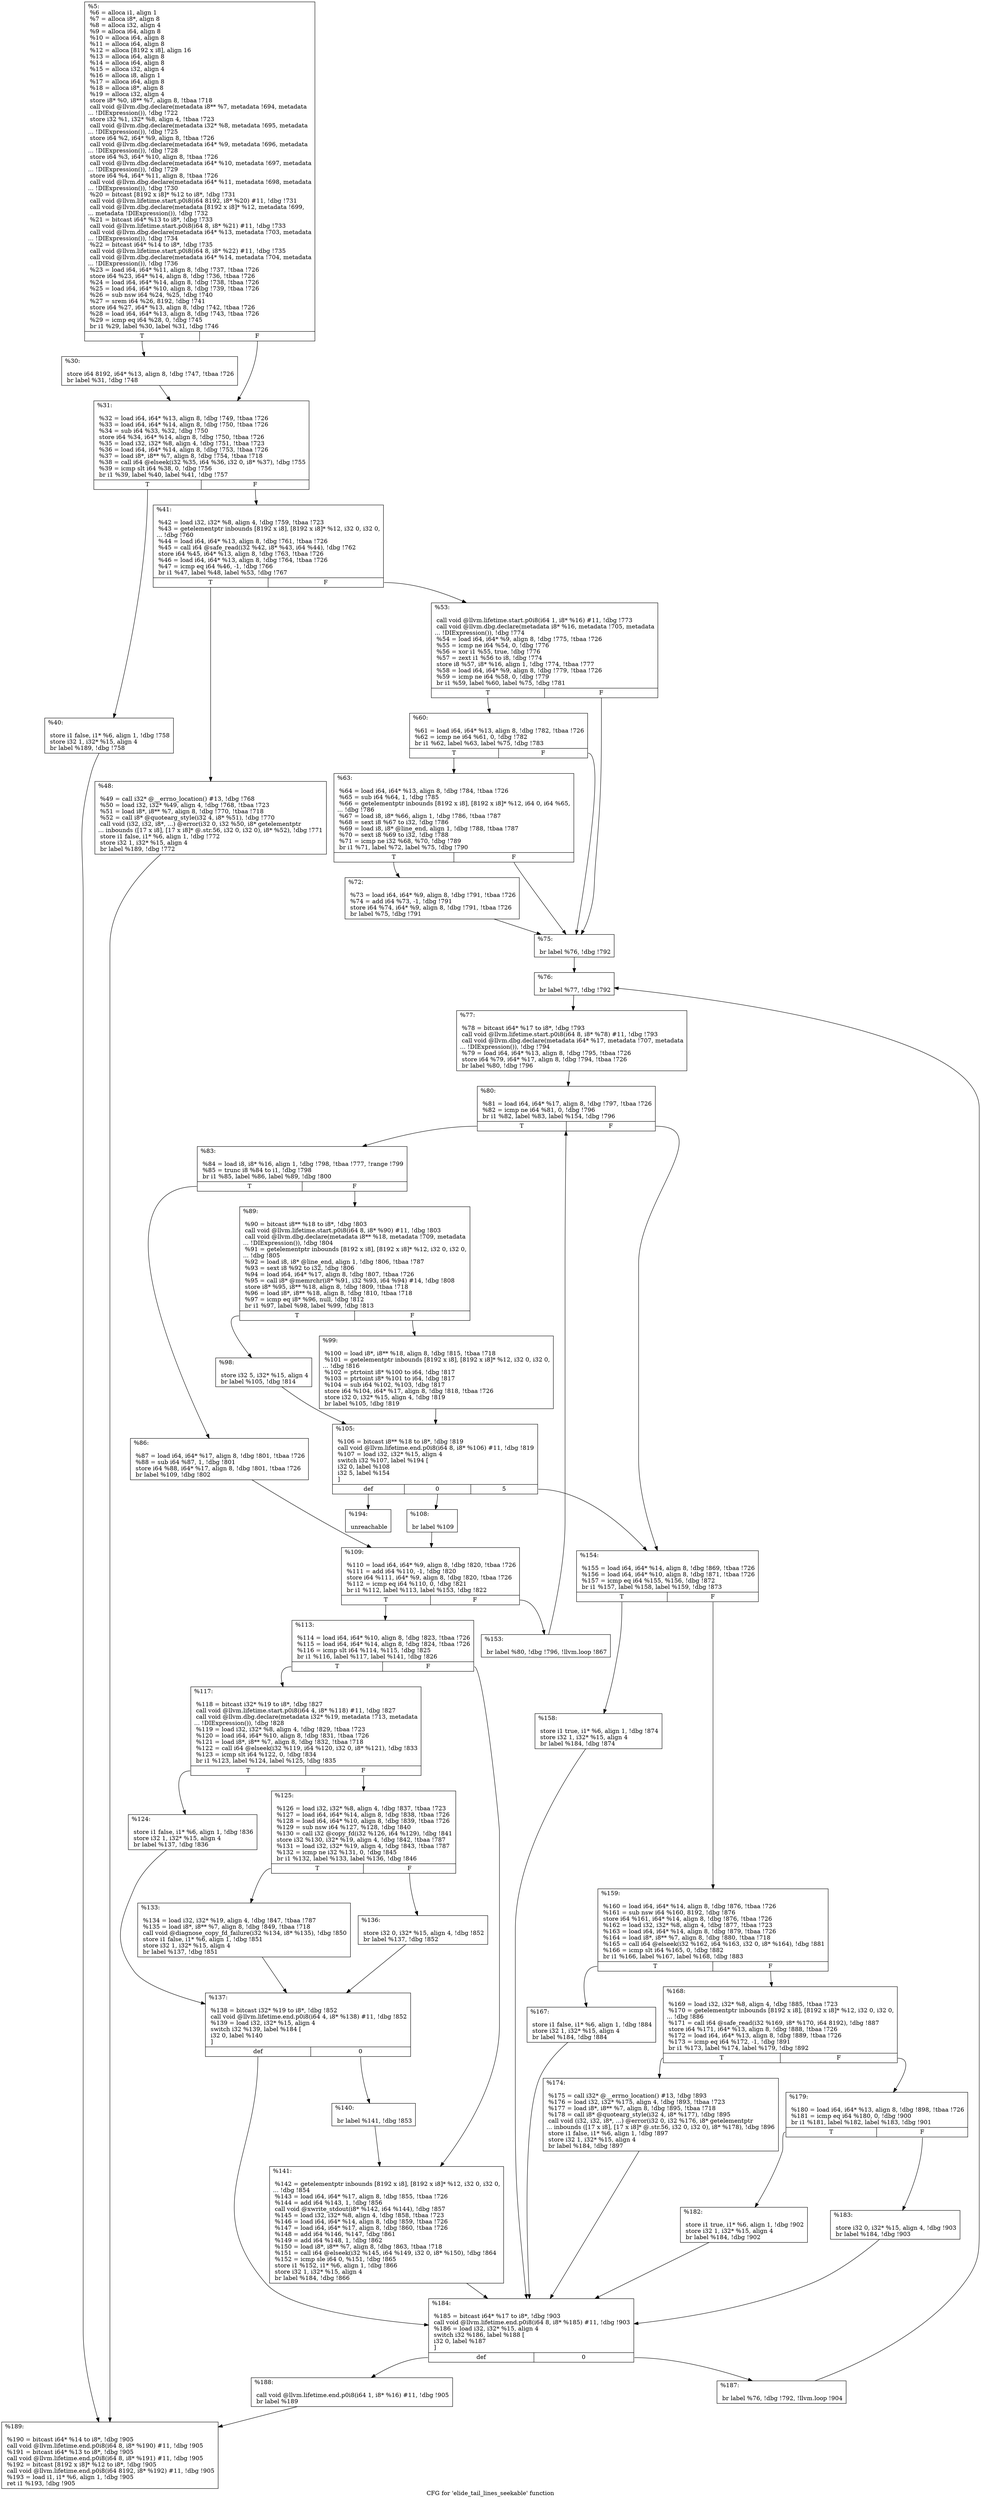 digraph "CFG for 'elide_tail_lines_seekable' function" {
	label="CFG for 'elide_tail_lines_seekable' function";

	Node0x21a41d0 [shape=record,label="{%5:\l  %6 = alloca i1, align 1\l  %7 = alloca i8*, align 8\l  %8 = alloca i32, align 4\l  %9 = alloca i64, align 8\l  %10 = alloca i64, align 8\l  %11 = alloca i64, align 8\l  %12 = alloca [8192 x i8], align 16\l  %13 = alloca i64, align 8\l  %14 = alloca i64, align 8\l  %15 = alloca i32, align 4\l  %16 = alloca i8, align 1\l  %17 = alloca i64, align 8\l  %18 = alloca i8*, align 8\l  %19 = alloca i32, align 4\l  store i8* %0, i8** %7, align 8, !tbaa !718\l  call void @llvm.dbg.declare(metadata i8** %7, metadata !694, metadata\l... !DIExpression()), !dbg !722\l  store i32 %1, i32* %8, align 4, !tbaa !723\l  call void @llvm.dbg.declare(metadata i32* %8, metadata !695, metadata\l... !DIExpression()), !dbg !725\l  store i64 %2, i64* %9, align 8, !tbaa !726\l  call void @llvm.dbg.declare(metadata i64* %9, metadata !696, metadata\l... !DIExpression()), !dbg !728\l  store i64 %3, i64* %10, align 8, !tbaa !726\l  call void @llvm.dbg.declare(metadata i64* %10, metadata !697, metadata\l... !DIExpression()), !dbg !729\l  store i64 %4, i64* %11, align 8, !tbaa !726\l  call void @llvm.dbg.declare(metadata i64* %11, metadata !698, metadata\l... !DIExpression()), !dbg !730\l  %20 = bitcast [8192 x i8]* %12 to i8*, !dbg !731\l  call void @llvm.lifetime.start.p0i8(i64 8192, i8* %20) #11, !dbg !731\l  call void @llvm.dbg.declare(metadata [8192 x i8]* %12, metadata !699,\l... metadata !DIExpression()), !dbg !732\l  %21 = bitcast i64* %13 to i8*, !dbg !733\l  call void @llvm.lifetime.start.p0i8(i64 8, i8* %21) #11, !dbg !733\l  call void @llvm.dbg.declare(metadata i64* %13, metadata !703, metadata\l... !DIExpression()), !dbg !734\l  %22 = bitcast i64* %14 to i8*, !dbg !735\l  call void @llvm.lifetime.start.p0i8(i64 8, i8* %22) #11, !dbg !735\l  call void @llvm.dbg.declare(metadata i64* %14, metadata !704, metadata\l... !DIExpression()), !dbg !736\l  %23 = load i64, i64* %11, align 8, !dbg !737, !tbaa !726\l  store i64 %23, i64* %14, align 8, !dbg !736, !tbaa !726\l  %24 = load i64, i64* %14, align 8, !dbg !738, !tbaa !726\l  %25 = load i64, i64* %10, align 8, !dbg !739, !tbaa !726\l  %26 = sub nsw i64 %24, %25, !dbg !740\l  %27 = srem i64 %26, 8192, !dbg !741\l  store i64 %27, i64* %13, align 8, !dbg !742, !tbaa !726\l  %28 = load i64, i64* %13, align 8, !dbg !743, !tbaa !726\l  %29 = icmp eq i64 %28, 0, !dbg !745\l  br i1 %29, label %30, label %31, !dbg !746\l|{<s0>T|<s1>F}}"];
	Node0x21a41d0:s0 -> Node0x2168a80;
	Node0x21a41d0:s1 -> Node0x2168ad0;
	Node0x2168a80 [shape=record,label="{%30:\l\l  store i64 8192, i64* %13, align 8, !dbg !747, !tbaa !726\l  br label %31, !dbg !748\l}"];
	Node0x2168a80 -> Node0x2168ad0;
	Node0x2168ad0 [shape=record,label="{%31:\l\l  %32 = load i64, i64* %13, align 8, !dbg !749, !tbaa !726\l  %33 = load i64, i64* %14, align 8, !dbg !750, !tbaa !726\l  %34 = sub i64 %33, %32, !dbg !750\l  store i64 %34, i64* %14, align 8, !dbg !750, !tbaa !726\l  %35 = load i32, i32* %8, align 4, !dbg !751, !tbaa !723\l  %36 = load i64, i64* %14, align 8, !dbg !753, !tbaa !726\l  %37 = load i8*, i8** %7, align 8, !dbg !754, !tbaa !718\l  %38 = call i64 @elseek(i32 %35, i64 %36, i32 0, i8* %37), !dbg !755\l  %39 = icmp slt i64 %38, 0, !dbg !756\l  br i1 %39, label %40, label %41, !dbg !757\l|{<s0>T|<s1>F}}"];
	Node0x2168ad0:s0 -> Node0x2168b20;
	Node0x2168ad0:s1 -> Node0x2168b70;
	Node0x2168b20 [shape=record,label="{%40:\l\l  store i1 false, i1* %6, align 1, !dbg !758\l  store i32 1, i32* %15, align 4\l  br label %189, !dbg !758\l}"];
	Node0x2168b20 -> Node0x21697f0;
	Node0x2168b70 [shape=record,label="{%41:\l\l  %42 = load i32, i32* %8, align 4, !dbg !759, !tbaa !723\l  %43 = getelementptr inbounds [8192 x i8], [8192 x i8]* %12, i32 0, i32 0,\l... !dbg !760\l  %44 = load i64, i64* %13, align 8, !dbg !761, !tbaa !726\l  %45 = call i64 @safe_read(i32 %42, i8* %43, i64 %44), !dbg !762\l  store i64 %45, i64* %13, align 8, !dbg !763, !tbaa !726\l  %46 = load i64, i64* %13, align 8, !dbg !764, !tbaa !726\l  %47 = icmp eq i64 %46, -1, !dbg !766\l  br i1 %47, label %48, label %53, !dbg !767\l|{<s0>T|<s1>F}}"];
	Node0x2168b70:s0 -> Node0x2168bc0;
	Node0x2168b70:s1 -> Node0x2168c10;
	Node0x2168bc0 [shape=record,label="{%48:\l\l  %49 = call i32* @__errno_location() #13, !dbg !768\l  %50 = load i32, i32* %49, align 4, !dbg !768, !tbaa !723\l  %51 = load i8*, i8** %7, align 8, !dbg !770, !tbaa !718\l  %52 = call i8* @quotearg_style(i32 4, i8* %51), !dbg !770\l  call void (i32, i32, i8*, ...) @error(i32 0, i32 %50, i8* getelementptr\l... inbounds ([17 x i8], [17 x i8]* @.str.56, i32 0, i32 0), i8* %52), !dbg !771\l  store i1 false, i1* %6, align 1, !dbg !772\l  store i32 1, i32* %15, align 4\l  br label %189, !dbg !772\l}"];
	Node0x2168bc0 -> Node0x21697f0;
	Node0x2168c10 [shape=record,label="{%53:\l\l  call void @llvm.lifetime.start.p0i8(i64 1, i8* %16) #11, !dbg !773\l  call void @llvm.dbg.declare(metadata i8* %16, metadata !705, metadata\l... !DIExpression()), !dbg !774\l  %54 = load i64, i64* %9, align 8, !dbg !775, !tbaa !726\l  %55 = icmp ne i64 %54, 0, !dbg !776\l  %56 = xor i1 %55, true, !dbg !776\l  %57 = zext i1 %56 to i8, !dbg !774\l  store i8 %57, i8* %16, align 1, !dbg !774, !tbaa !777\l  %58 = load i64, i64* %9, align 8, !dbg !779, !tbaa !726\l  %59 = icmp ne i64 %58, 0, !dbg !779\l  br i1 %59, label %60, label %75, !dbg !781\l|{<s0>T|<s1>F}}"];
	Node0x2168c10:s0 -> Node0x2168c60;
	Node0x2168c10:s1 -> Node0x2168d50;
	Node0x2168c60 [shape=record,label="{%60:\l\l  %61 = load i64, i64* %13, align 8, !dbg !782, !tbaa !726\l  %62 = icmp ne i64 %61, 0, !dbg !782\l  br i1 %62, label %63, label %75, !dbg !783\l|{<s0>T|<s1>F}}"];
	Node0x2168c60:s0 -> Node0x2168cb0;
	Node0x2168c60:s1 -> Node0x2168d50;
	Node0x2168cb0 [shape=record,label="{%63:\l\l  %64 = load i64, i64* %13, align 8, !dbg !784, !tbaa !726\l  %65 = sub i64 %64, 1, !dbg !785\l  %66 = getelementptr inbounds [8192 x i8], [8192 x i8]* %12, i64 0, i64 %65,\l... !dbg !786\l  %67 = load i8, i8* %66, align 1, !dbg !786, !tbaa !787\l  %68 = sext i8 %67 to i32, !dbg !786\l  %69 = load i8, i8* @line_end, align 1, !dbg !788, !tbaa !787\l  %70 = sext i8 %69 to i32, !dbg !788\l  %71 = icmp ne i32 %68, %70, !dbg !789\l  br i1 %71, label %72, label %75, !dbg !790\l|{<s0>T|<s1>F}}"];
	Node0x2168cb0:s0 -> Node0x2168d00;
	Node0x2168cb0:s1 -> Node0x2168d50;
	Node0x2168d00 [shape=record,label="{%72:\l\l  %73 = load i64, i64* %9, align 8, !dbg !791, !tbaa !726\l  %74 = add i64 %73, -1, !dbg !791\l  store i64 %74, i64* %9, align 8, !dbg !791, !tbaa !726\l  br label %75, !dbg !791\l}"];
	Node0x2168d00 -> Node0x2168d50;
	Node0x2168d50 [shape=record,label="{%75:\l\l  br label %76, !dbg !792\l}"];
	Node0x2168d50 -> Node0x2168da0;
	Node0x2168da0 [shape=record,label="{%76:\l\l  br label %77, !dbg !792\l}"];
	Node0x2168da0 -> Node0x2168df0;
	Node0x2168df0 [shape=record,label="{%77:\l\l  %78 = bitcast i64* %17 to i8*, !dbg !793\l  call void @llvm.lifetime.start.p0i8(i64 8, i8* %78) #11, !dbg !793\l  call void @llvm.dbg.declare(metadata i64* %17, metadata !707, metadata\l... !DIExpression()), !dbg !794\l  %79 = load i64, i64* %13, align 8, !dbg !795, !tbaa !726\l  store i64 %79, i64* %17, align 8, !dbg !794, !tbaa !726\l  br label %80, !dbg !796\l}"];
	Node0x2168df0 -> Node0x2168e40;
	Node0x2168e40 [shape=record,label="{%80:\l\l  %81 = load i64, i64* %17, align 8, !dbg !797, !tbaa !726\l  %82 = icmp ne i64 %81, 0, !dbg !796\l  br i1 %82, label %83, label %154, !dbg !796\l|{<s0>T|<s1>F}}"];
	Node0x2168e40:s0 -> Node0x2168e90;
	Node0x2168e40:s1 -> Node0x2169430;
	Node0x2168e90 [shape=record,label="{%83:\l\l  %84 = load i8, i8* %16, align 1, !dbg !798, !tbaa !777, !range !799\l  %85 = trunc i8 %84 to i1, !dbg !798\l  br i1 %85, label %86, label %89, !dbg !800\l|{<s0>T|<s1>F}}"];
	Node0x2168e90:s0 -> Node0x2168ee0;
	Node0x2168e90:s1 -> Node0x2168f30;
	Node0x2168ee0 [shape=record,label="{%86:\l\l  %87 = load i64, i64* %17, align 8, !dbg !801, !tbaa !726\l  %88 = sub i64 %87, 1, !dbg !801\l  store i64 %88, i64* %17, align 8, !dbg !801, !tbaa !726\l  br label %109, !dbg !802\l}"];
	Node0x2168ee0 -> Node0x21690c0;
	Node0x2168f30 [shape=record,label="{%89:\l\l  %90 = bitcast i8** %18 to i8*, !dbg !803\l  call void @llvm.lifetime.start.p0i8(i64 8, i8* %90) #11, !dbg !803\l  call void @llvm.dbg.declare(metadata i8** %18, metadata !709, metadata\l... !DIExpression()), !dbg !804\l  %91 = getelementptr inbounds [8192 x i8], [8192 x i8]* %12, i32 0, i32 0,\l... !dbg !805\l  %92 = load i8, i8* @line_end, align 1, !dbg !806, !tbaa !787\l  %93 = sext i8 %92 to i32, !dbg !806\l  %94 = load i64, i64* %17, align 8, !dbg !807, !tbaa !726\l  %95 = call i8* @memrchr(i8* %91, i32 %93, i64 %94) #14, !dbg !808\l  store i8* %95, i8** %18, align 8, !dbg !809, !tbaa !718\l  %96 = load i8*, i8** %18, align 8, !dbg !810, !tbaa !718\l  %97 = icmp eq i8* %96, null, !dbg !812\l  br i1 %97, label %98, label %99, !dbg !813\l|{<s0>T|<s1>F}}"];
	Node0x2168f30:s0 -> Node0x2168f80;
	Node0x2168f30:s1 -> Node0x2168fd0;
	Node0x2168f80 [shape=record,label="{%98:\l\l  store i32 5, i32* %15, align 4\l  br label %105, !dbg !814\l}"];
	Node0x2168f80 -> Node0x2169020;
	Node0x2168fd0 [shape=record,label="{%99:\l\l  %100 = load i8*, i8** %18, align 8, !dbg !815, !tbaa !718\l  %101 = getelementptr inbounds [8192 x i8], [8192 x i8]* %12, i32 0, i32 0,\l... !dbg !816\l  %102 = ptrtoint i8* %100 to i64, !dbg !817\l  %103 = ptrtoint i8* %101 to i64, !dbg !817\l  %104 = sub i64 %102, %103, !dbg !817\l  store i64 %104, i64* %17, align 8, !dbg !818, !tbaa !726\l  store i32 0, i32* %15, align 4, !dbg !819\l  br label %105, !dbg !819\l}"];
	Node0x2168fd0 -> Node0x2169020;
	Node0x2169020 [shape=record,label="{%105:\l\l  %106 = bitcast i8** %18 to i8*, !dbg !819\l  call void @llvm.lifetime.end.p0i8(i64 8, i8* %106) #11, !dbg !819\l  %107 = load i32, i32* %15, align 4\l  switch i32 %107, label %194 [\l    i32 0, label %108\l    i32 5, label %154\l  ]\l|{<s0>def|<s1>0|<s2>5}}"];
	Node0x2169020:s0 -> Node0x2169840;
	Node0x2169020:s1 -> Node0x2169070;
	Node0x2169020:s2 -> Node0x2169430;
	Node0x2169070 [shape=record,label="{%108:\l\l  br label %109\l}"];
	Node0x2169070 -> Node0x21690c0;
	Node0x21690c0 [shape=record,label="{%109:\l\l  %110 = load i64, i64* %9, align 8, !dbg !820, !tbaa !726\l  %111 = add i64 %110, -1, !dbg !820\l  store i64 %111, i64* %9, align 8, !dbg !820, !tbaa !726\l  %112 = icmp eq i64 %110, 0, !dbg !821\l  br i1 %112, label %113, label %153, !dbg !822\l|{<s0>T|<s1>F}}"];
	Node0x21690c0:s0 -> Node0x2169110;
	Node0x21690c0:s1 -> Node0x21693e0;
	Node0x2169110 [shape=record,label="{%113:\l\l  %114 = load i64, i64* %10, align 8, !dbg !823, !tbaa !726\l  %115 = load i64, i64* %14, align 8, !dbg !824, !tbaa !726\l  %116 = icmp slt i64 %114, %115, !dbg !825\l  br i1 %116, label %117, label %141, !dbg !826\l|{<s0>T|<s1>F}}"];
	Node0x2169110:s0 -> Node0x2169160;
	Node0x2169110:s1 -> Node0x2169390;
	Node0x2169160 [shape=record,label="{%117:\l\l  %118 = bitcast i32* %19 to i8*, !dbg !827\l  call void @llvm.lifetime.start.p0i8(i64 4, i8* %118) #11, !dbg !827\l  call void @llvm.dbg.declare(metadata i32* %19, metadata !713, metadata\l... !DIExpression()), !dbg !828\l  %119 = load i32, i32* %8, align 4, !dbg !829, !tbaa !723\l  %120 = load i64, i64* %10, align 8, !dbg !831, !tbaa !726\l  %121 = load i8*, i8** %7, align 8, !dbg !832, !tbaa !718\l  %122 = call i64 @elseek(i32 %119, i64 %120, i32 0, i8* %121), !dbg !833\l  %123 = icmp slt i64 %122, 0, !dbg !834\l  br i1 %123, label %124, label %125, !dbg !835\l|{<s0>T|<s1>F}}"];
	Node0x2169160:s0 -> Node0x21691b0;
	Node0x2169160:s1 -> Node0x2169200;
	Node0x21691b0 [shape=record,label="{%124:\l\l  store i1 false, i1* %6, align 1, !dbg !836\l  store i32 1, i32* %15, align 4\l  br label %137, !dbg !836\l}"];
	Node0x21691b0 -> Node0x21692f0;
	Node0x2169200 [shape=record,label="{%125:\l\l  %126 = load i32, i32* %8, align 4, !dbg !837, !tbaa !723\l  %127 = load i64, i64* %14, align 8, !dbg !838, !tbaa !726\l  %128 = load i64, i64* %10, align 8, !dbg !839, !tbaa !726\l  %129 = sub nsw i64 %127, %128, !dbg !840\l  %130 = call i32 @copy_fd(i32 %126, i64 %129), !dbg !841\l  store i32 %130, i32* %19, align 4, !dbg !842, !tbaa !787\l  %131 = load i32, i32* %19, align 4, !dbg !843, !tbaa !787\l  %132 = icmp ne i32 %131, 0, !dbg !845\l  br i1 %132, label %133, label %136, !dbg !846\l|{<s0>T|<s1>F}}"];
	Node0x2169200:s0 -> Node0x2169250;
	Node0x2169200:s1 -> Node0x21692a0;
	Node0x2169250 [shape=record,label="{%133:\l\l  %134 = load i32, i32* %19, align 4, !dbg !847, !tbaa !787\l  %135 = load i8*, i8** %7, align 8, !dbg !849, !tbaa !718\l  call void @diagnose_copy_fd_failure(i32 %134, i8* %135), !dbg !850\l  store i1 false, i1* %6, align 1, !dbg !851\l  store i32 1, i32* %15, align 4\l  br label %137, !dbg !851\l}"];
	Node0x2169250 -> Node0x21692f0;
	Node0x21692a0 [shape=record,label="{%136:\l\l  store i32 0, i32* %15, align 4, !dbg !852\l  br label %137, !dbg !852\l}"];
	Node0x21692a0 -> Node0x21692f0;
	Node0x21692f0 [shape=record,label="{%137:\l\l  %138 = bitcast i32* %19 to i8*, !dbg !852\l  call void @llvm.lifetime.end.p0i8(i64 4, i8* %138) #11, !dbg !852\l  %139 = load i32, i32* %15, align 4\l  switch i32 %139, label %184 [\l    i32 0, label %140\l  ]\l|{<s0>def|<s1>0}}"];
	Node0x21692f0:s0 -> Node0x2169700;
	Node0x21692f0:s1 -> Node0x2169340;
	Node0x2169340 [shape=record,label="{%140:\l\l  br label %141, !dbg !853\l}"];
	Node0x2169340 -> Node0x2169390;
	Node0x2169390 [shape=record,label="{%141:\l\l  %142 = getelementptr inbounds [8192 x i8], [8192 x i8]* %12, i32 0, i32 0,\l... !dbg !854\l  %143 = load i64, i64* %17, align 8, !dbg !855, !tbaa !726\l  %144 = add i64 %143, 1, !dbg !856\l  call void @xwrite_stdout(i8* %142, i64 %144), !dbg !857\l  %145 = load i32, i32* %8, align 4, !dbg !858, !tbaa !723\l  %146 = load i64, i64* %14, align 8, !dbg !859, !tbaa !726\l  %147 = load i64, i64* %17, align 8, !dbg !860, !tbaa !726\l  %148 = add i64 %146, %147, !dbg !861\l  %149 = add i64 %148, 1, !dbg !862\l  %150 = load i8*, i8** %7, align 8, !dbg !863, !tbaa !718\l  %151 = call i64 @elseek(i32 %145, i64 %149, i32 0, i8* %150), !dbg !864\l  %152 = icmp sle i64 0, %151, !dbg !865\l  store i1 %152, i1* %6, align 1, !dbg !866\l  store i32 1, i32* %15, align 4\l  br label %184, !dbg !866\l}"];
	Node0x2169390 -> Node0x2169700;
	Node0x21693e0 [shape=record,label="{%153:\l\l  br label %80, !dbg !796, !llvm.loop !867\l}"];
	Node0x21693e0 -> Node0x2168e40;
	Node0x2169430 [shape=record,label="{%154:\l\l  %155 = load i64, i64* %14, align 8, !dbg !869, !tbaa !726\l  %156 = load i64, i64* %10, align 8, !dbg !871, !tbaa !726\l  %157 = icmp eq i64 %155, %156, !dbg !872\l  br i1 %157, label %158, label %159, !dbg !873\l|{<s0>T|<s1>F}}"];
	Node0x2169430:s0 -> Node0x2169480;
	Node0x2169430:s1 -> Node0x21694d0;
	Node0x2169480 [shape=record,label="{%158:\l\l  store i1 true, i1* %6, align 1, !dbg !874\l  store i32 1, i32* %15, align 4\l  br label %184, !dbg !874\l}"];
	Node0x2169480 -> Node0x2169700;
	Node0x21694d0 [shape=record,label="{%159:\l\l  %160 = load i64, i64* %14, align 8, !dbg !876, !tbaa !726\l  %161 = sub nsw i64 %160, 8192, !dbg !876\l  store i64 %161, i64* %14, align 8, !dbg !876, !tbaa !726\l  %162 = load i32, i32* %8, align 4, !dbg !877, !tbaa !723\l  %163 = load i64, i64* %14, align 8, !dbg !879, !tbaa !726\l  %164 = load i8*, i8** %7, align 8, !dbg !880, !tbaa !718\l  %165 = call i64 @elseek(i32 %162, i64 %163, i32 0, i8* %164), !dbg !881\l  %166 = icmp slt i64 %165, 0, !dbg !882\l  br i1 %166, label %167, label %168, !dbg !883\l|{<s0>T|<s1>F}}"];
	Node0x21694d0:s0 -> Node0x2169520;
	Node0x21694d0:s1 -> Node0x2169570;
	Node0x2169520 [shape=record,label="{%167:\l\l  store i1 false, i1* %6, align 1, !dbg !884\l  store i32 1, i32* %15, align 4\l  br label %184, !dbg !884\l}"];
	Node0x2169520 -> Node0x2169700;
	Node0x2169570 [shape=record,label="{%168:\l\l  %169 = load i32, i32* %8, align 4, !dbg !885, !tbaa !723\l  %170 = getelementptr inbounds [8192 x i8], [8192 x i8]* %12, i32 0, i32 0,\l... !dbg !886\l  %171 = call i64 @safe_read(i32 %169, i8* %170, i64 8192), !dbg !887\l  store i64 %171, i64* %13, align 8, !dbg !888, !tbaa !726\l  %172 = load i64, i64* %13, align 8, !dbg !889, !tbaa !726\l  %173 = icmp eq i64 %172, -1, !dbg !891\l  br i1 %173, label %174, label %179, !dbg !892\l|{<s0>T|<s1>F}}"];
	Node0x2169570:s0 -> Node0x21695c0;
	Node0x2169570:s1 -> Node0x2169610;
	Node0x21695c0 [shape=record,label="{%174:\l\l  %175 = call i32* @__errno_location() #13, !dbg !893\l  %176 = load i32, i32* %175, align 4, !dbg !893, !tbaa !723\l  %177 = load i8*, i8** %7, align 8, !dbg !895, !tbaa !718\l  %178 = call i8* @quotearg_style(i32 4, i8* %177), !dbg !895\l  call void (i32, i32, i8*, ...) @error(i32 0, i32 %176, i8* getelementptr\l... inbounds ([17 x i8], [17 x i8]* @.str.56, i32 0, i32 0), i8* %178), !dbg !896\l  store i1 false, i1* %6, align 1, !dbg !897\l  store i32 1, i32* %15, align 4\l  br label %184, !dbg !897\l}"];
	Node0x21695c0 -> Node0x2169700;
	Node0x2169610 [shape=record,label="{%179:\l\l  %180 = load i64, i64* %13, align 8, !dbg !898, !tbaa !726\l  %181 = icmp eq i64 %180, 0, !dbg !900\l  br i1 %181, label %182, label %183, !dbg !901\l|{<s0>T|<s1>F}}"];
	Node0x2169610:s0 -> Node0x2169660;
	Node0x2169610:s1 -> Node0x21696b0;
	Node0x2169660 [shape=record,label="{%182:\l\l  store i1 true, i1* %6, align 1, !dbg !902\l  store i32 1, i32* %15, align 4\l  br label %184, !dbg !902\l}"];
	Node0x2169660 -> Node0x2169700;
	Node0x21696b0 [shape=record,label="{%183:\l\l  store i32 0, i32* %15, align 4, !dbg !903\l  br label %184, !dbg !903\l}"];
	Node0x21696b0 -> Node0x2169700;
	Node0x2169700 [shape=record,label="{%184:\l\l  %185 = bitcast i64* %17 to i8*, !dbg !903\l  call void @llvm.lifetime.end.p0i8(i64 8, i8* %185) #11, !dbg !903\l  %186 = load i32, i32* %15, align 4\l  switch i32 %186, label %188 [\l    i32 0, label %187\l  ]\l|{<s0>def|<s1>0}}"];
	Node0x2169700:s0 -> Node0x21697a0;
	Node0x2169700:s1 -> Node0x2169750;
	Node0x2169750 [shape=record,label="{%187:\l\l  br label %76, !dbg !792, !llvm.loop !904\l}"];
	Node0x2169750 -> Node0x2168da0;
	Node0x21697a0 [shape=record,label="{%188:\l\l  call void @llvm.lifetime.end.p0i8(i64 1, i8* %16) #11, !dbg !905\l  br label %189\l}"];
	Node0x21697a0 -> Node0x21697f0;
	Node0x21697f0 [shape=record,label="{%189:\l\l  %190 = bitcast i64* %14 to i8*, !dbg !905\l  call void @llvm.lifetime.end.p0i8(i64 8, i8* %190) #11, !dbg !905\l  %191 = bitcast i64* %13 to i8*, !dbg !905\l  call void @llvm.lifetime.end.p0i8(i64 8, i8* %191) #11, !dbg !905\l  %192 = bitcast [8192 x i8]* %12 to i8*, !dbg !905\l  call void @llvm.lifetime.end.p0i8(i64 8192, i8* %192) #11, !dbg !905\l  %193 = load i1, i1* %6, align 1, !dbg !905\l  ret i1 %193, !dbg !905\l}"];
	Node0x2169840 [shape=record,label="{%194:\l\l  unreachable\l}"];
}
